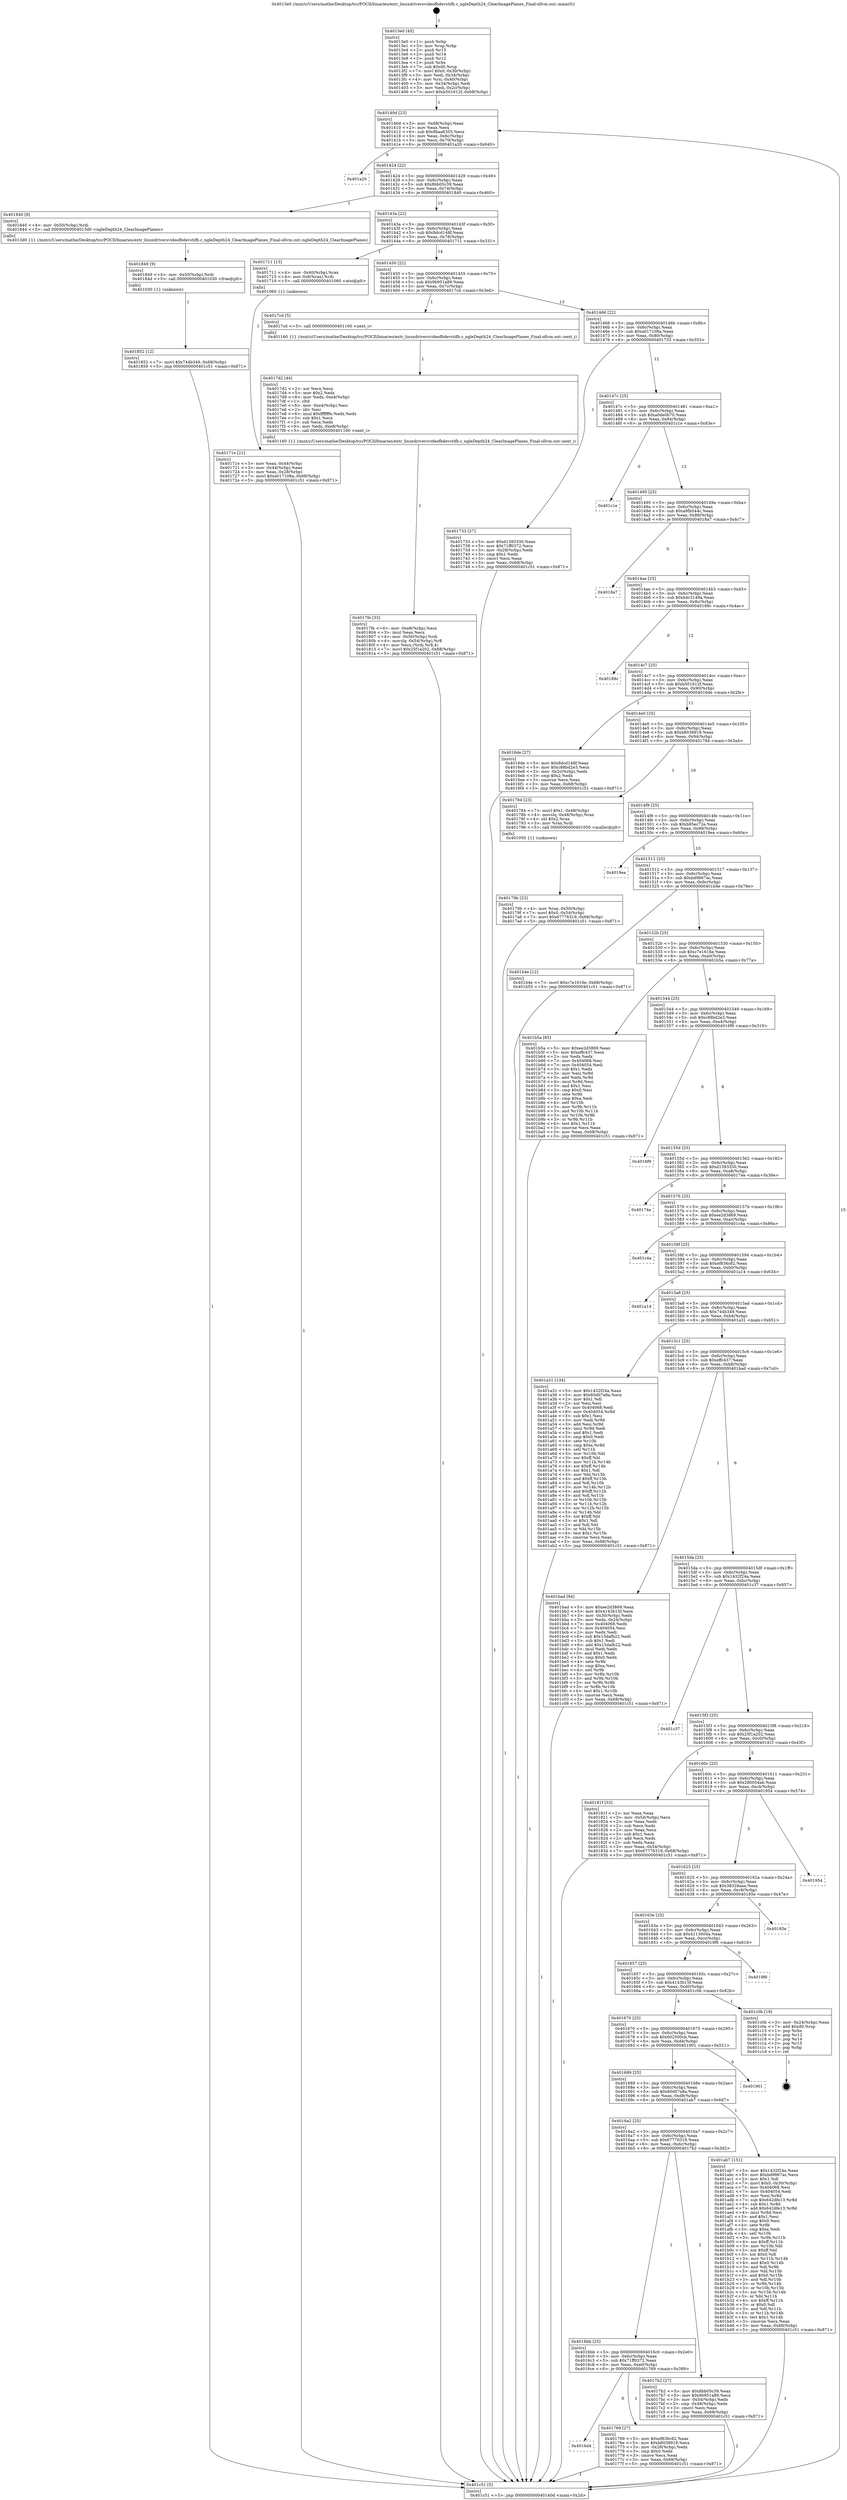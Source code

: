 digraph "0x4013e0" {
  label = "0x4013e0 (/mnt/c/Users/mathe/Desktop/tcc/POCII/binaries/extr_linuxdriversvideofbdevstifb.c_ngleDepth24_ClearImagePlanes_Final-ollvm.out::main(0))"
  labelloc = "t"
  node[shape=record]

  Entry [label="",width=0.3,height=0.3,shape=circle,fillcolor=black,style=filled]
  "0x40140d" [label="{
     0x40140d [23]\l
     | [instrs]\l
     &nbsp;&nbsp;0x40140d \<+3\>: mov -0x68(%rbp),%eax\l
     &nbsp;&nbsp;0x401410 \<+2\>: mov %eax,%ecx\l
     &nbsp;&nbsp;0x401412 \<+6\>: sub $0x8baa6355,%ecx\l
     &nbsp;&nbsp;0x401418 \<+3\>: mov %eax,-0x6c(%rbp)\l
     &nbsp;&nbsp;0x40141b \<+3\>: mov %ecx,-0x70(%rbp)\l
     &nbsp;&nbsp;0x40141e \<+6\>: je 0000000000401a20 \<main+0x640\>\l
  }"]
  "0x401a20" [label="{
     0x401a20\l
  }", style=dashed]
  "0x401424" [label="{
     0x401424 [22]\l
     | [instrs]\l
     &nbsp;&nbsp;0x401424 \<+5\>: jmp 0000000000401429 \<main+0x49\>\l
     &nbsp;&nbsp;0x401429 \<+3\>: mov -0x6c(%rbp),%eax\l
     &nbsp;&nbsp;0x40142c \<+5\>: sub $0x8bb05c39,%eax\l
     &nbsp;&nbsp;0x401431 \<+3\>: mov %eax,-0x74(%rbp)\l
     &nbsp;&nbsp;0x401434 \<+6\>: je 0000000000401840 \<main+0x460\>\l
  }"]
  Exit [label="",width=0.3,height=0.3,shape=circle,fillcolor=black,style=filled,peripheries=2]
  "0x401840" [label="{
     0x401840 [9]\l
     | [instrs]\l
     &nbsp;&nbsp;0x401840 \<+4\>: mov -0x50(%rbp),%rdi\l
     &nbsp;&nbsp;0x401844 \<+5\>: call 00000000004013d0 \<ngleDepth24_ClearImagePlanes\>\l
     | [calls]\l
     &nbsp;&nbsp;0x4013d0 \{1\} (/mnt/c/Users/mathe/Desktop/tcc/POCII/binaries/extr_linuxdriversvideofbdevstifb.c_ngleDepth24_ClearImagePlanes_Final-ollvm.out::ngleDepth24_ClearImagePlanes)\l
  }"]
  "0x40143a" [label="{
     0x40143a [22]\l
     | [instrs]\l
     &nbsp;&nbsp;0x40143a \<+5\>: jmp 000000000040143f \<main+0x5f\>\l
     &nbsp;&nbsp;0x40143f \<+3\>: mov -0x6c(%rbp),%eax\l
     &nbsp;&nbsp;0x401442 \<+5\>: sub $0x8dcd148f,%eax\l
     &nbsp;&nbsp;0x401447 \<+3\>: mov %eax,-0x78(%rbp)\l
     &nbsp;&nbsp;0x40144a \<+6\>: je 0000000000401711 \<main+0x331\>\l
  }"]
  "0x401852" [label="{
     0x401852 [12]\l
     | [instrs]\l
     &nbsp;&nbsp;0x401852 \<+7\>: movl $0x744b349,-0x68(%rbp)\l
     &nbsp;&nbsp;0x401859 \<+5\>: jmp 0000000000401c51 \<main+0x871\>\l
  }"]
  "0x401711" [label="{
     0x401711 [13]\l
     | [instrs]\l
     &nbsp;&nbsp;0x401711 \<+4\>: mov -0x40(%rbp),%rax\l
     &nbsp;&nbsp;0x401715 \<+4\>: mov 0x8(%rax),%rdi\l
     &nbsp;&nbsp;0x401719 \<+5\>: call 0000000000401060 \<atoi@plt\>\l
     | [calls]\l
     &nbsp;&nbsp;0x401060 \{1\} (unknown)\l
  }"]
  "0x401450" [label="{
     0x401450 [22]\l
     | [instrs]\l
     &nbsp;&nbsp;0x401450 \<+5\>: jmp 0000000000401455 \<main+0x75\>\l
     &nbsp;&nbsp;0x401455 \<+3\>: mov -0x6c(%rbp),%eax\l
     &nbsp;&nbsp;0x401458 \<+5\>: sub $0x9b951a89,%eax\l
     &nbsp;&nbsp;0x40145d \<+3\>: mov %eax,-0x7c(%rbp)\l
     &nbsp;&nbsp;0x401460 \<+6\>: je 00000000004017cd \<main+0x3ed\>\l
  }"]
  "0x401849" [label="{
     0x401849 [9]\l
     | [instrs]\l
     &nbsp;&nbsp;0x401849 \<+4\>: mov -0x50(%rbp),%rdi\l
     &nbsp;&nbsp;0x40184d \<+5\>: call 0000000000401030 \<free@plt\>\l
     | [calls]\l
     &nbsp;&nbsp;0x401030 \{1\} (unknown)\l
  }"]
  "0x4017cd" [label="{
     0x4017cd [5]\l
     | [instrs]\l
     &nbsp;&nbsp;0x4017cd \<+5\>: call 0000000000401160 \<next_i\>\l
     | [calls]\l
     &nbsp;&nbsp;0x401160 \{1\} (/mnt/c/Users/mathe/Desktop/tcc/POCII/binaries/extr_linuxdriversvideofbdevstifb.c_ngleDepth24_ClearImagePlanes_Final-ollvm.out::next_i)\l
  }"]
  "0x401466" [label="{
     0x401466 [22]\l
     | [instrs]\l
     &nbsp;&nbsp;0x401466 \<+5\>: jmp 000000000040146b \<main+0x8b\>\l
     &nbsp;&nbsp;0x40146b \<+3\>: mov -0x6c(%rbp),%eax\l
     &nbsp;&nbsp;0x40146e \<+5\>: sub $0xa017108a,%eax\l
     &nbsp;&nbsp;0x401473 \<+3\>: mov %eax,-0x80(%rbp)\l
     &nbsp;&nbsp;0x401476 \<+6\>: je 0000000000401733 \<main+0x353\>\l
  }"]
  "0x4017fe" [label="{
     0x4017fe [33]\l
     | [instrs]\l
     &nbsp;&nbsp;0x4017fe \<+6\>: mov -0xe8(%rbp),%ecx\l
     &nbsp;&nbsp;0x401804 \<+3\>: imul %eax,%ecx\l
     &nbsp;&nbsp;0x401807 \<+4\>: mov -0x50(%rbp),%rdi\l
     &nbsp;&nbsp;0x40180b \<+4\>: movslq -0x54(%rbp),%r8\l
     &nbsp;&nbsp;0x40180f \<+4\>: mov %ecx,(%rdi,%r8,4)\l
     &nbsp;&nbsp;0x401813 \<+7\>: movl $0x25f1a202,-0x68(%rbp)\l
     &nbsp;&nbsp;0x40181a \<+5\>: jmp 0000000000401c51 \<main+0x871\>\l
  }"]
  "0x401733" [label="{
     0x401733 [27]\l
     | [instrs]\l
     &nbsp;&nbsp;0x401733 \<+5\>: mov $0xd1393330,%eax\l
     &nbsp;&nbsp;0x401738 \<+5\>: mov $0x71ff0372,%ecx\l
     &nbsp;&nbsp;0x40173d \<+3\>: mov -0x28(%rbp),%edx\l
     &nbsp;&nbsp;0x401740 \<+3\>: cmp $0x1,%edx\l
     &nbsp;&nbsp;0x401743 \<+3\>: cmovl %ecx,%eax\l
     &nbsp;&nbsp;0x401746 \<+3\>: mov %eax,-0x68(%rbp)\l
     &nbsp;&nbsp;0x401749 \<+5\>: jmp 0000000000401c51 \<main+0x871\>\l
  }"]
  "0x40147c" [label="{
     0x40147c [25]\l
     | [instrs]\l
     &nbsp;&nbsp;0x40147c \<+5\>: jmp 0000000000401481 \<main+0xa1\>\l
     &nbsp;&nbsp;0x401481 \<+3\>: mov -0x6c(%rbp),%eax\l
     &nbsp;&nbsp;0x401484 \<+5\>: sub $0xa0de0b70,%eax\l
     &nbsp;&nbsp;0x401489 \<+6\>: mov %eax,-0x84(%rbp)\l
     &nbsp;&nbsp;0x40148f \<+6\>: je 0000000000401c1e \<main+0x83e\>\l
  }"]
  "0x4017d2" [label="{
     0x4017d2 [44]\l
     | [instrs]\l
     &nbsp;&nbsp;0x4017d2 \<+2\>: xor %ecx,%ecx\l
     &nbsp;&nbsp;0x4017d4 \<+5\>: mov $0x2,%edx\l
     &nbsp;&nbsp;0x4017d9 \<+6\>: mov %edx,-0xe4(%rbp)\l
     &nbsp;&nbsp;0x4017df \<+1\>: cltd\l
     &nbsp;&nbsp;0x4017e0 \<+6\>: mov -0xe4(%rbp),%esi\l
     &nbsp;&nbsp;0x4017e6 \<+2\>: idiv %esi\l
     &nbsp;&nbsp;0x4017e8 \<+6\>: imul $0xfffffffe,%edx,%edx\l
     &nbsp;&nbsp;0x4017ee \<+3\>: sub $0x1,%ecx\l
     &nbsp;&nbsp;0x4017f1 \<+2\>: sub %ecx,%edx\l
     &nbsp;&nbsp;0x4017f3 \<+6\>: mov %edx,-0xe8(%rbp)\l
     &nbsp;&nbsp;0x4017f9 \<+5\>: call 0000000000401160 \<next_i\>\l
     | [calls]\l
     &nbsp;&nbsp;0x401160 \{1\} (/mnt/c/Users/mathe/Desktop/tcc/POCII/binaries/extr_linuxdriversvideofbdevstifb.c_ngleDepth24_ClearImagePlanes_Final-ollvm.out::next_i)\l
  }"]
  "0x401c1e" [label="{
     0x401c1e\l
  }", style=dashed]
  "0x401495" [label="{
     0x401495 [25]\l
     | [instrs]\l
     &nbsp;&nbsp;0x401495 \<+5\>: jmp 000000000040149a \<main+0xba\>\l
     &nbsp;&nbsp;0x40149a \<+3\>: mov -0x6c(%rbp),%eax\l
     &nbsp;&nbsp;0x40149d \<+5\>: sub $0xa9fb544c,%eax\l
     &nbsp;&nbsp;0x4014a2 \<+6\>: mov %eax,-0x88(%rbp)\l
     &nbsp;&nbsp;0x4014a8 \<+6\>: je 00000000004018a7 \<main+0x4c7\>\l
  }"]
  "0x40179b" [label="{
     0x40179b [23]\l
     | [instrs]\l
     &nbsp;&nbsp;0x40179b \<+4\>: mov %rax,-0x50(%rbp)\l
     &nbsp;&nbsp;0x40179f \<+7\>: movl $0x0,-0x54(%rbp)\l
     &nbsp;&nbsp;0x4017a6 \<+7\>: movl $0x67776319,-0x68(%rbp)\l
     &nbsp;&nbsp;0x4017ad \<+5\>: jmp 0000000000401c51 \<main+0x871\>\l
  }"]
  "0x4018a7" [label="{
     0x4018a7\l
  }", style=dashed]
  "0x4014ae" [label="{
     0x4014ae [25]\l
     | [instrs]\l
     &nbsp;&nbsp;0x4014ae \<+5\>: jmp 00000000004014b3 \<main+0xd3\>\l
     &nbsp;&nbsp;0x4014b3 \<+3\>: mov -0x6c(%rbp),%eax\l
     &nbsp;&nbsp;0x4014b6 \<+5\>: sub $0xb4c3149a,%eax\l
     &nbsp;&nbsp;0x4014bb \<+6\>: mov %eax,-0x8c(%rbp)\l
     &nbsp;&nbsp;0x4014c1 \<+6\>: je 000000000040188c \<main+0x4ac\>\l
  }"]
  "0x4016d4" [label="{
     0x4016d4\l
  }", style=dashed]
  "0x40188c" [label="{
     0x40188c\l
  }", style=dashed]
  "0x4014c7" [label="{
     0x4014c7 [25]\l
     | [instrs]\l
     &nbsp;&nbsp;0x4014c7 \<+5\>: jmp 00000000004014cc \<main+0xec\>\l
     &nbsp;&nbsp;0x4014cc \<+3\>: mov -0x6c(%rbp),%eax\l
     &nbsp;&nbsp;0x4014cf \<+5\>: sub $0xb501612f,%eax\l
     &nbsp;&nbsp;0x4014d4 \<+6\>: mov %eax,-0x90(%rbp)\l
     &nbsp;&nbsp;0x4014da \<+6\>: je 00000000004016de \<main+0x2fe\>\l
  }"]
  "0x401769" [label="{
     0x401769 [27]\l
     | [instrs]\l
     &nbsp;&nbsp;0x401769 \<+5\>: mov $0xef836c82,%eax\l
     &nbsp;&nbsp;0x40176e \<+5\>: mov $0xb8038918,%ecx\l
     &nbsp;&nbsp;0x401773 \<+3\>: mov -0x28(%rbp),%edx\l
     &nbsp;&nbsp;0x401776 \<+3\>: cmp $0x0,%edx\l
     &nbsp;&nbsp;0x401779 \<+3\>: cmove %ecx,%eax\l
     &nbsp;&nbsp;0x40177c \<+3\>: mov %eax,-0x68(%rbp)\l
     &nbsp;&nbsp;0x40177f \<+5\>: jmp 0000000000401c51 \<main+0x871\>\l
  }"]
  "0x4016de" [label="{
     0x4016de [27]\l
     | [instrs]\l
     &nbsp;&nbsp;0x4016de \<+5\>: mov $0x8dcd148f,%eax\l
     &nbsp;&nbsp;0x4016e3 \<+5\>: mov $0xc88bd2e3,%ecx\l
     &nbsp;&nbsp;0x4016e8 \<+3\>: mov -0x2c(%rbp),%edx\l
     &nbsp;&nbsp;0x4016eb \<+3\>: cmp $0x2,%edx\l
     &nbsp;&nbsp;0x4016ee \<+3\>: cmovne %ecx,%eax\l
     &nbsp;&nbsp;0x4016f1 \<+3\>: mov %eax,-0x68(%rbp)\l
     &nbsp;&nbsp;0x4016f4 \<+5\>: jmp 0000000000401c51 \<main+0x871\>\l
  }"]
  "0x4014e0" [label="{
     0x4014e0 [25]\l
     | [instrs]\l
     &nbsp;&nbsp;0x4014e0 \<+5\>: jmp 00000000004014e5 \<main+0x105\>\l
     &nbsp;&nbsp;0x4014e5 \<+3\>: mov -0x6c(%rbp),%eax\l
     &nbsp;&nbsp;0x4014e8 \<+5\>: sub $0xb8038918,%eax\l
     &nbsp;&nbsp;0x4014ed \<+6\>: mov %eax,-0x94(%rbp)\l
     &nbsp;&nbsp;0x4014f3 \<+6\>: je 0000000000401784 \<main+0x3a4\>\l
  }"]
  "0x401c51" [label="{
     0x401c51 [5]\l
     | [instrs]\l
     &nbsp;&nbsp;0x401c51 \<+5\>: jmp 000000000040140d \<main+0x2d\>\l
  }"]
  "0x4013e0" [label="{
     0x4013e0 [45]\l
     | [instrs]\l
     &nbsp;&nbsp;0x4013e0 \<+1\>: push %rbp\l
     &nbsp;&nbsp;0x4013e1 \<+3\>: mov %rsp,%rbp\l
     &nbsp;&nbsp;0x4013e4 \<+2\>: push %r15\l
     &nbsp;&nbsp;0x4013e6 \<+2\>: push %r14\l
     &nbsp;&nbsp;0x4013e8 \<+2\>: push %r12\l
     &nbsp;&nbsp;0x4013ea \<+1\>: push %rbx\l
     &nbsp;&nbsp;0x4013eb \<+7\>: sub $0xd0,%rsp\l
     &nbsp;&nbsp;0x4013f2 \<+7\>: movl $0x0,-0x30(%rbp)\l
     &nbsp;&nbsp;0x4013f9 \<+3\>: mov %edi,-0x34(%rbp)\l
     &nbsp;&nbsp;0x4013fc \<+4\>: mov %rsi,-0x40(%rbp)\l
     &nbsp;&nbsp;0x401400 \<+3\>: mov -0x34(%rbp),%edi\l
     &nbsp;&nbsp;0x401403 \<+3\>: mov %edi,-0x2c(%rbp)\l
     &nbsp;&nbsp;0x401406 \<+7\>: movl $0xb501612f,-0x68(%rbp)\l
  }"]
  "0x40171e" [label="{
     0x40171e [21]\l
     | [instrs]\l
     &nbsp;&nbsp;0x40171e \<+3\>: mov %eax,-0x44(%rbp)\l
     &nbsp;&nbsp;0x401721 \<+3\>: mov -0x44(%rbp),%eax\l
     &nbsp;&nbsp;0x401724 \<+3\>: mov %eax,-0x28(%rbp)\l
     &nbsp;&nbsp;0x401727 \<+7\>: movl $0xa017108a,-0x68(%rbp)\l
     &nbsp;&nbsp;0x40172e \<+5\>: jmp 0000000000401c51 \<main+0x871\>\l
  }"]
  "0x4016bb" [label="{
     0x4016bb [25]\l
     | [instrs]\l
     &nbsp;&nbsp;0x4016bb \<+5\>: jmp 00000000004016c0 \<main+0x2e0\>\l
     &nbsp;&nbsp;0x4016c0 \<+3\>: mov -0x6c(%rbp),%eax\l
     &nbsp;&nbsp;0x4016c3 \<+5\>: sub $0x71ff0372,%eax\l
     &nbsp;&nbsp;0x4016c8 \<+6\>: mov %eax,-0xe0(%rbp)\l
     &nbsp;&nbsp;0x4016ce \<+6\>: je 0000000000401769 \<main+0x389\>\l
  }"]
  "0x401784" [label="{
     0x401784 [23]\l
     | [instrs]\l
     &nbsp;&nbsp;0x401784 \<+7\>: movl $0x1,-0x48(%rbp)\l
     &nbsp;&nbsp;0x40178b \<+4\>: movslq -0x48(%rbp),%rax\l
     &nbsp;&nbsp;0x40178f \<+4\>: shl $0x2,%rax\l
     &nbsp;&nbsp;0x401793 \<+3\>: mov %rax,%rdi\l
     &nbsp;&nbsp;0x401796 \<+5\>: call 0000000000401050 \<malloc@plt\>\l
     | [calls]\l
     &nbsp;&nbsp;0x401050 \{1\} (unknown)\l
  }"]
  "0x4014f9" [label="{
     0x4014f9 [25]\l
     | [instrs]\l
     &nbsp;&nbsp;0x4014f9 \<+5\>: jmp 00000000004014fe \<main+0x11e\>\l
     &nbsp;&nbsp;0x4014fe \<+3\>: mov -0x6c(%rbp),%eax\l
     &nbsp;&nbsp;0x401501 \<+5\>: sub $0xb85ec72e,%eax\l
     &nbsp;&nbsp;0x401506 \<+6\>: mov %eax,-0x98(%rbp)\l
     &nbsp;&nbsp;0x40150c \<+6\>: je 00000000004019ea \<main+0x60a\>\l
  }"]
  "0x4017b2" [label="{
     0x4017b2 [27]\l
     | [instrs]\l
     &nbsp;&nbsp;0x4017b2 \<+5\>: mov $0x8bb05c39,%eax\l
     &nbsp;&nbsp;0x4017b7 \<+5\>: mov $0x9b951a89,%ecx\l
     &nbsp;&nbsp;0x4017bc \<+3\>: mov -0x54(%rbp),%edx\l
     &nbsp;&nbsp;0x4017bf \<+3\>: cmp -0x48(%rbp),%edx\l
     &nbsp;&nbsp;0x4017c2 \<+3\>: cmovl %ecx,%eax\l
     &nbsp;&nbsp;0x4017c5 \<+3\>: mov %eax,-0x68(%rbp)\l
     &nbsp;&nbsp;0x4017c8 \<+5\>: jmp 0000000000401c51 \<main+0x871\>\l
  }"]
  "0x4019ea" [label="{
     0x4019ea\l
  }", style=dashed]
  "0x401512" [label="{
     0x401512 [25]\l
     | [instrs]\l
     &nbsp;&nbsp;0x401512 \<+5\>: jmp 0000000000401517 \<main+0x137\>\l
     &nbsp;&nbsp;0x401517 \<+3\>: mov -0x6c(%rbp),%eax\l
     &nbsp;&nbsp;0x40151a \<+5\>: sub $0xbd9867ac,%eax\l
     &nbsp;&nbsp;0x40151f \<+6\>: mov %eax,-0x9c(%rbp)\l
     &nbsp;&nbsp;0x401525 \<+6\>: je 0000000000401b4e \<main+0x76e\>\l
  }"]
  "0x4016a2" [label="{
     0x4016a2 [25]\l
     | [instrs]\l
     &nbsp;&nbsp;0x4016a2 \<+5\>: jmp 00000000004016a7 \<main+0x2c7\>\l
     &nbsp;&nbsp;0x4016a7 \<+3\>: mov -0x6c(%rbp),%eax\l
     &nbsp;&nbsp;0x4016aa \<+5\>: sub $0x67776319,%eax\l
     &nbsp;&nbsp;0x4016af \<+6\>: mov %eax,-0xdc(%rbp)\l
     &nbsp;&nbsp;0x4016b5 \<+6\>: je 00000000004017b2 \<main+0x3d2\>\l
  }"]
  "0x401b4e" [label="{
     0x401b4e [12]\l
     | [instrs]\l
     &nbsp;&nbsp;0x401b4e \<+7\>: movl $0xc7e1616e,-0x68(%rbp)\l
     &nbsp;&nbsp;0x401b55 \<+5\>: jmp 0000000000401c51 \<main+0x871\>\l
  }"]
  "0x40152b" [label="{
     0x40152b [25]\l
     | [instrs]\l
     &nbsp;&nbsp;0x40152b \<+5\>: jmp 0000000000401530 \<main+0x150\>\l
     &nbsp;&nbsp;0x401530 \<+3\>: mov -0x6c(%rbp),%eax\l
     &nbsp;&nbsp;0x401533 \<+5\>: sub $0xc7e1616e,%eax\l
     &nbsp;&nbsp;0x401538 \<+6\>: mov %eax,-0xa0(%rbp)\l
     &nbsp;&nbsp;0x40153e \<+6\>: je 0000000000401b5a \<main+0x77a\>\l
  }"]
  "0x401ab7" [label="{
     0x401ab7 [151]\l
     | [instrs]\l
     &nbsp;&nbsp;0x401ab7 \<+5\>: mov $0x1432f24a,%eax\l
     &nbsp;&nbsp;0x401abc \<+5\>: mov $0xbd9867ac,%ecx\l
     &nbsp;&nbsp;0x401ac1 \<+2\>: mov $0x1,%dl\l
     &nbsp;&nbsp;0x401ac3 \<+7\>: movl $0x0,-0x30(%rbp)\l
     &nbsp;&nbsp;0x401aca \<+7\>: mov 0x404068,%esi\l
     &nbsp;&nbsp;0x401ad1 \<+7\>: mov 0x404054,%edi\l
     &nbsp;&nbsp;0x401ad8 \<+3\>: mov %esi,%r8d\l
     &nbsp;&nbsp;0x401adb \<+7\>: sub $0x642dfe13,%r8d\l
     &nbsp;&nbsp;0x401ae2 \<+4\>: sub $0x1,%r8d\l
     &nbsp;&nbsp;0x401ae6 \<+7\>: add $0x642dfe13,%r8d\l
     &nbsp;&nbsp;0x401aed \<+4\>: imul %r8d,%esi\l
     &nbsp;&nbsp;0x401af1 \<+3\>: and $0x1,%esi\l
     &nbsp;&nbsp;0x401af4 \<+3\>: cmp $0x0,%esi\l
     &nbsp;&nbsp;0x401af7 \<+4\>: sete %r9b\l
     &nbsp;&nbsp;0x401afb \<+3\>: cmp $0xa,%edi\l
     &nbsp;&nbsp;0x401afe \<+4\>: setl %r10b\l
     &nbsp;&nbsp;0x401b02 \<+3\>: mov %r9b,%r11b\l
     &nbsp;&nbsp;0x401b05 \<+4\>: xor $0xff,%r11b\l
     &nbsp;&nbsp;0x401b09 \<+3\>: mov %r10b,%bl\l
     &nbsp;&nbsp;0x401b0c \<+3\>: xor $0xff,%bl\l
     &nbsp;&nbsp;0x401b0f \<+3\>: xor $0x0,%dl\l
     &nbsp;&nbsp;0x401b12 \<+3\>: mov %r11b,%r14b\l
     &nbsp;&nbsp;0x401b15 \<+4\>: and $0x0,%r14b\l
     &nbsp;&nbsp;0x401b19 \<+3\>: and %dl,%r9b\l
     &nbsp;&nbsp;0x401b1c \<+3\>: mov %bl,%r15b\l
     &nbsp;&nbsp;0x401b1f \<+4\>: and $0x0,%r15b\l
     &nbsp;&nbsp;0x401b23 \<+3\>: and %dl,%r10b\l
     &nbsp;&nbsp;0x401b26 \<+3\>: or %r9b,%r14b\l
     &nbsp;&nbsp;0x401b29 \<+3\>: or %r10b,%r15b\l
     &nbsp;&nbsp;0x401b2c \<+3\>: xor %r15b,%r14b\l
     &nbsp;&nbsp;0x401b2f \<+3\>: or %bl,%r11b\l
     &nbsp;&nbsp;0x401b32 \<+4\>: xor $0xff,%r11b\l
     &nbsp;&nbsp;0x401b36 \<+3\>: or $0x0,%dl\l
     &nbsp;&nbsp;0x401b39 \<+3\>: and %dl,%r11b\l
     &nbsp;&nbsp;0x401b3c \<+3\>: or %r11b,%r14b\l
     &nbsp;&nbsp;0x401b3f \<+4\>: test $0x1,%r14b\l
     &nbsp;&nbsp;0x401b43 \<+3\>: cmovne %ecx,%eax\l
     &nbsp;&nbsp;0x401b46 \<+3\>: mov %eax,-0x68(%rbp)\l
     &nbsp;&nbsp;0x401b49 \<+5\>: jmp 0000000000401c51 \<main+0x871\>\l
  }"]
  "0x401b5a" [label="{
     0x401b5a [83]\l
     | [instrs]\l
     &nbsp;&nbsp;0x401b5a \<+5\>: mov $0xee2d3869,%eax\l
     &nbsp;&nbsp;0x401b5f \<+5\>: mov $0xeffc437,%ecx\l
     &nbsp;&nbsp;0x401b64 \<+2\>: xor %edx,%edx\l
     &nbsp;&nbsp;0x401b66 \<+7\>: mov 0x404068,%esi\l
     &nbsp;&nbsp;0x401b6d \<+7\>: mov 0x404054,%edi\l
     &nbsp;&nbsp;0x401b74 \<+3\>: sub $0x1,%edx\l
     &nbsp;&nbsp;0x401b77 \<+3\>: mov %esi,%r8d\l
     &nbsp;&nbsp;0x401b7a \<+3\>: add %edx,%r8d\l
     &nbsp;&nbsp;0x401b7d \<+4\>: imul %r8d,%esi\l
     &nbsp;&nbsp;0x401b81 \<+3\>: and $0x1,%esi\l
     &nbsp;&nbsp;0x401b84 \<+3\>: cmp $0x0,%esi\l
     &nbsp;&nbsp;0x401b87 \<+4\>: sete %r9b\l
     &nbsp;&nbsp;0x401b8b \<+3\>: cmp $0xa,%edi\l
     &nbsp;&nbsp;0x401b8e \<+4\>: setl %r10b\l
     &nbsp;&nbsp;0x401b92 \<+3\>: mov %r9b,%r11b\l
     &nbsp;&nbsp;0x401b95 \<+3\>: and %r10b,%r11b\l
     &nbsp;&nbsp;0x401b98 \<+3\>: xor %r10b,%r9b\l
     &nbsp;&nbsp;0x401b9b \<+3\>: or %r9b,%r11b\l
     &nbsp;&nbsp;0x401b9e \<+4\>: test $0x1,%r11b\l
     &nbsp;&nbsp;0x401ba2 \<+3\>: cmovne %ecx,%eax\l
     &nbsp;&nbsp;0x401ba5 \<+3\>: mov %eax,-0x68(%rbp)\l
     &nbsp;&nbsp;0x401ba8 \<+5\>: jmp 0000000000401c51 \<main+0x871\>\l
  }"]
  "0x401544" [label="{
     0x401544 [25]\l
     | [instrs]\l
     &nbsp;&nbsp;0x401544 \<+5\>: jmp 0000000000401549 \<main+0x169\>\l
     &nbsp;&nbsp;0x401549 \<+3\>: mov -0x6c(%rbp),%eax\l
     &nbsp;&nbsp;0x40154c \<+5\>: sub $0xc88bd2e3,%eax\l
     &nbsp;&nbsp;0x401551 \<+6\>: mov %eax,-0xa4(%rbp)\l
     &nbsp;&nbsp;0x401557 \<+6\>: je 00000000004016f9 \<main+0x319\>\l
  }"]
  "0x401689" [label="{
     0x401689 [25]\l
     | [instrs]\l
     &nbsp;&nbsp;0x401689 \<+5\>: jmp 000000000040168e \<main+0x2ae\>\l
     &nbsp;&nbsp;0x40168e \<+3\>: mov -0x6c(%rbp),%eax\l
     &nbsp;&nbsp;0x401691 \<+5\>: sub $0x60d07a8a,%eax\l
     &nbsp;&nbsp;0x401696 \<+6\>: mov %eax,-0xd8(%rbp)\l
     &nbsp;&nbsp;0x40169c \<+6\>: je 0000000000401ab7 \<main+0x6d7\>\l
  }"]
  "0x4016f9" [label="{
     0x4016f9\l
  }", style=dashed]
  "0x40155d" [label="{
     0x40155d [25]\l
     | [instrs]\l
     &nbsp;&nbsp;0x40155d \<+5\>: jmp 0000000000401562 \<main+0x182\>\l
     &nbsp;&nbsp;0x401562 \<+3\>: mov -0x6c(%rbp),%eax\l
     &nbsp;&nbsp;0x401565 \<+5\>: sub $0xd1393330,%eax\l
     &nbsp;&nbsp;0x40156a \<+6\>: mov %eax,-0xa8(%rbp)\l
     &nbsp;&nbsp;0x401570 \<+6\>: je 000000000040174e \<main+0x36e\>\l
  }"]
  "0x401901" [label="{
     0x401901\l
  }", style=dashed]
  "0x40174e" [label="{
     0x40174e\l
  }", style=dashed]
  "0x401576" [label="{
     0x401576 [25]\l
     | [instrs]\l
     &nbsp;&nbsp;0x401576 \<+5\>: jmp 000000000040157b \<main+0x19b\>\l
     &nbsp;&nbsp;0x40157b \<+3\>: mov -0x6c(%rbp),%eax\l
     &nbsp;&nbsp;0x40157e \<+5\>: sub $0xee2d3869,%eax\l
     &nbsp;&nbsp;0x401583 \<+6\>: mov %eax,-0xac(%rbp)\l
     &nbsp;&nbsp;0x401589 \<+6\>: je 0000000000401c4a \<main+0x86a\>\l
  }"]
  "0x401670" [label="{
     0x401670 [25]\l
     | [instrs]\l
     &nbsp;&nbsp;0x401670 \<+5\>: jmp 0000000000401675 \<main+0x295\>\l
     &nbsp;&nbsp;0x401675 \<+3\>: mov -0x6c(%rbp),%eax\l
     &nbsp;&nbsp;0x401678 \<+5\>: sub $0x602500cb,%eax\l
     &nbsp;&nbsp;0x40167d \<+6\>: mov %eax,-0xd4(%rbp)\l
     &nbsp;&nbsp;0x401683 \<+6\>: je 0000000000401901 \<main+0x521\>\l
  }"]
  "0x401c4a" [label="{
     0x401c4a\l
  }", style=dashed]
  "0x40158f" [label="{
     0x40158f [25]\l
     | [instrs]\l
     &nbsp;&nbsp;0x40158f \<+5\>: jmp 0000000000401594 \<main+0x1b4\>\l
     &nbsp;&nbsp;0x401594 \<+3\>: mov -0x6c(%rbp),%eax\l
     &nbsp;&nbsp;0x401597 \<+5\>: sub $0xef836c82,%eax\l
     &nbsp;&nbsp;0x40159c \<+6\>: mov %eax,-0xb0(%rbp)\l
     &nbsp;&nbsp;0x4015a2 \<+6\>: je 0000000000401a14 \<main+0x634\>\l
  }"]
  "0x401c0b" [label="{
     0x401c0b [19]\l
     | [instrs]\l
     &nbsp;&nbsp;0x401c0b \<+3\>: mov -0x24(%rbp),%eax\l
     &nbsp;&nbsp;0x401c0e \<+7\>: add $0xd0,%rsp\l
     &nbsp;&nbsp;0x401c15 \<+1\>: pop %rbx\l
     &nbsp;&nbsp;0x401c16 \<+2\>: pop %r12\l
     &nbsp;&nbsp;0x401c18 \<+2\>: pop %r14\l
     &nbsp;&nbsp;0x401c1a \<+2\>: pop %r15\l
     &nbsp;&nbsp;0x401c1c \<+1\>: pop %rbp\l
     &nbsp;&nbsp;0x401c1d \<+1\>: ret\l
  }"]
  "0x401a14" [label="{
     0x401a14\l
  }", style=dashed]
  "0x4015a8" [label="{
     0x4015a8 [25]\l
     | [instrs]\l
     &nbsp;&nbsp;0x4015a8 \<+5\>: jmp 00000000004015ad \<main+0x1cd\>\l
     &nbsp;&nbsp;0x4015ad \<+3\>: mov -0x6c(%rbp),%eax\l
     &nbsp;&nbsp;0x4015b0 \<+5\>: sub $0x744b349,%eax\l
     &nbsp;&nbsp;0x4015b5 \<+6\>: mov %eax,-0xb4(%rbp)\l
     &nbsp;&nbsp;0x4015bb \<+6\>: je 0000000000401a31 \<main+0x651\>\l
  }"]
  "0x401657" [label="{
     0x401657 [25]\l
     | [instrs]\l
     &nbsp;&nbsp;0x401657 \<+5\>: jmp 000000000040165c \<main+0x27c\>\l
     &nbsp;&nbsp;0x40165c \<+3\>: mov -0x6c(%rbp),%eax\l
     &nbsp;&nbsp;0x40165f \<+5\>: sub $0x4143b15f,%eax\l
     &nbsp;&nbsp;0x401664 \<+6\>: mov %eax,-0xd0(%rbp)\l
     &nbsp;&nbsp;0x40166a \<+6\>: je 0000000000401c0b \<main+0x82b\>\l
  }"]
  "0x401a31" [label="{
     0x401a31 [134]\l
     | [instrs]\l
     &nbsp;&nbsp;0x401a31 \<+5\>: mov $0x1432f24a,%eax\l
     &nbsp;&nbsp;0x401a36 \<+5\>: mov $0x60d07a8a,%ecx\l
     &nbsp;&nbsp;0x401a3b \<+2\>: mov $0x1,%dl\l
     &nbsp;&nbsp;0x401a3d \<+2\>: xor %esi,%esi\l
     &nbsp;&nbsp;0x401a3f \<+7\>: mov 0x404068,%edi\l
     &nbsp;&nbsp;0x401a46 \<+8\>: mov 0x404054,%r8d\l
     &nbsp;&nbsp;0x401a4e \<+3\>: sub $0x1,%esi\l
     &nbsp;&nbsp;0x401a51 \<+3\>: mov %edi,%r9d\l
     &nbsp;&nbsp;0x401a54 \<+3\>: add %esi,%r9d\l
     &nbsp;&nbsp;0x401a57 \<+4\>: imul %r9d,%edi\l
     &nbsp;&nbsp;0x401a5b \<+3\>: and $0x1,%edi\l
     &nbsp;&nbsp;0x401a5e \<+3\>: cmp $0x0,%edi\l
     &nbsp;&nbsp;0x401a61 \<+4\>: sete %r10b\l
     &nbsp;&nbsp;0x401a65 \<+4\>: cmp $0xa,%r8d\l
     &nbsp;&nbsp;0x401a69 \<+4\>: setl %r11b\l
     &nbsp;&nbsp;0x401a6d \<+3\>: mov %r10b,%bl\l
     &nbsp;&nbsp;0x401a70 \<+3\>: xor $0xff,%bl\l
     &nbsp;&nbsp;0x401a73 \<+3\>: mov %r11b,%r14b\l
     &nbsp;&nbsp;0x401a76 \<+4\>: xor $0xff,%r14b\l
     &nbsp;&nbsp;0x401a7a \<+3\>: xor $0x1,%dl\l
     &nbsp;&nbsp;0x401a7d \<+3\>: mov %bl,%r15b\l
     &nbsp;&nbsp;0x401a80 \<+4\>: and $0xff,%r15b\l
     &nbsp;&nbsp;0x401a84 \<+3\>: and %dl,%r10b\l
     &nbsp;&nbsp;0x401a87 \<+3\>: mov %r14b,%r12b\l
     &nbsp;&nbsp;0x401a8a \<+4\>: and $0xff,%r12b\l
     &nbsp;&nbsp;0x401a8e \<+3\>: and %dl,%r11b\l
     &nbsp;&nbsp;0x401a91 \<+3\>: or %r10b,%r15b\l
     &nbsp;&nbsp;0x401a94 \<+3\>: or %r11b,%r12b\l
     &nbsp;&nbsp;0x401a97 \<+3\>: xor %r12b,%r15b\l
     &nbsp;&nbsp;0x401a9a \<+3\>: or %r14b,%bl\l
     &nbsp;&nbsp;0x401a9d \<+3\>: xor $0xff,%bl\l
     &nbsp;&nbsp;0x401aa0 \<+3\>: or $0x1,%dl\l
     &nbsp;&nbsp;0x401aa3 \<+2\>: and %dl,%bl\l
     &nbsp;&nbsp;0x401aa5 \<+3\>: or %bl,%r15b\l
     &nbsp;&nbsp;0x401aa8 \<+4\>: test $0x1,%r15b\l
     &nbsp;&nbsp;0x401aac \<+3\>: cmovne %ecx,%eax\l
     &nbsp;&nbsp;0x401aaf \<+3\>: mov %eax,-0x68(%rbp)\l
     &nbsp;&nbsp;0x401ab2 \<+5\>: jmp 0000000000401c51 \<main+0x871\>\l
  }"]
  "0x4015c1" [label="{
     0x4015c1 [25]\l
     | [instrs]\l
     &nbsp;&nbsp;0x4015c1 \<+5\>: jmp 00000000004015c6 \<main+0x1e6\>\l
     &nbsp;&nbsp;0x4015c6 \<+3\>: mov -0x6c(%rbp),%eax\l
     &nbsp;&nbsp;0x4015c9 \<+5\>: sub $0xeffc437,%eax\l
     &nbsp;&nbsp;0x4015ce \<+6\>: mov %eax,-0xb8(%rbp)\l
     &nbsp;&nbsp;0x4015d4 \<+6\>: je 0000000000401bad \<main+0x7cd\>\l
  }"]
  "0x4019f6" [label="{
     0x4019f6\l
  }", style=dashed]
  "0x401bad" [label="{
     0x401bad [94]\l
     | [instrs]\l
     &nbsp;&nbsp;0x401bad \<+5\>: mov $0xee2d3869,%eax\l
     &nbsp;&nbsp;0x401bb2 \<+5\>: mov $0x4143b15f,%ecx\l
     &nbsp;&nbsp;0x401bb7 \<+3\>: mov -0x30(%rbp),%edx\l
     &nbsp;&nbsp;0x401bba \<+3\>: mov %edx,-0x24(%rbp)\l
     &nbsp;&nbsp;0x401bbd \<+7\>: mov 0x404068,%edx\l
     &nbsp;&nbsp;0x401bc4 \<+7\>: mov 0x404054,%esi\l
     &nbsp;&nbsp;0x401bcb \<+2\>: mov %edx,%edi\l
     &nbsp;&nbsp;0x401bcd \<+6\>: sub $0x15dafb22,%edi\l
     &nbsp;&nbsp;0x401bd3 \<+3\>: sub $0x1,%edi\l
     &nbsp;&nbsp;0x401bd6 \<+6\>: add $0x15dafb22,%edi\l
     &nbsp;&nbsp;0x401bdc \<+3\>: imul %edi,%edx\l
     &nbsp;&nbsp;0x401bdf \<+3\>: and $0x1,%edx\l
     &nbsp;&nbsp;0x401be2 \<+3\>: cmp $0x0,%edx\l
     &nbsp;&nbsp;0x401be5 \<+4\>: sete %r8b\l
     &nbsp;&nbsp;0x401be9 \<+3\>: cmp $0xa,%esi\l
     &nbsp;&nbsp;0x401bec \<+4\>: setl %r9b\l
     &nbsp;&nbsp;0x401bf0 \<+3\>: mov %r8b,%r10b\l
     &nbsp;&nbsp;0x401bf3 \<+3\>: and %r9b,%r10b\l
     &nbsp;&nbsp;0x401bf6 \<+3\>: xor %r9b,%r8b\l
     &nbsp;&nbsp;0x401bf9 \<+3\>: or %r8b,%r10b\l
     &nbsp;&nbsp;0x401bfc \<+4\>: test $0x1,%r10b\l
     &nbsp;&nbsp;0x401c00 \<+3\>: cmovne %ecx,%eax\l
     &nbsp;&nbsp;0x401c03 \<+3\>: mov %eax,-0x68(%rbp)\l
     &nbsp;&nbsp;0x401c06 \<+5\>: jmp 0000000000401c51 \<main+0x871\>\l
  }"]
  "0x4015da" [label="{
     0x4015da [25]\l
     | [instrs]\l
     &nbsp;&nbsp;0x4015da \<+5\>: jmp 00000000004015df \<main+0x1ff\>\l
     &nbsp;&nbsp;0x4015df \<+3\>: mov -0x6c(%rbp),%eax\l
     &nbsp;&nbsp;0x4015e2 \<+5\>: sub $0x1432f24a,%eax\l
     &nbsp;&nbsp;0x4015e7 \<+6\>: mov %eax,-0xbc(%rbp)\l
     &nbsp;&nbsp;0x4015ed \<+6\>: je 0000000000401c37 \<main+0x857\>\l
  }"]
  "0x40163e" [label="{
     0x40163e [25]\l
     | [instrs]\l
     &nbsp;&nbsp;0x40163e \<+5\>: jmp 0000000000401643 \<main+0x263\>\l
     &nbsp;&nbsp;0x401643 \<+3\>: mov -0x6c(%rbp),%eax\l
     &nbsp;&nbsp;0x401646 \<+5\>: sub $0x4113004a,%eax\l
     &nbsp;&nbsp;0x40164b \<+6\>: mov %eax,-0xcc(%rbp)\l
     &nbsp;&nbsp;0x401651 \<+6\>: je 00000000004019f6 \<main+0x616\>\l
  }"]
  "0x401c37" [label="{
     0x401c37\l
  }", style=dashed]
  "0x4015f3" [label="{
     0x4015f3 [25]\l
     | [instrs]\l
     &nbsp;&nbsp;0x4015f3 \<+5\>: jmp 00000000004015f8 \<main+0x218\>\l
     &nbsp;&nbsp;0x4015f8 \<+3\>: mov -0x6c(%rbp),%eax\l
     &nbsp;&nbsp;0x4015fb \<+5\>: sub $0x25f1a202,%eax\l
     &nbsp;&nbsp;0x401600 \<+6\>: mov %eax,-0xc0(%rbp)\l
     &nbsp;&nbsp;0x401606 \<+6\>: je 000000000040181f \<main+0x43f\>\l
  }"]
  "0x40185e" [label="{
     0x40185e\l
  }", style=dashed]
  "0x40181f" [label="{
     0x40181f [33]\l
     | [instrs]\l
     &nbsp;&nbsp;0x40181f \<+2\>: xor %eax,%eax\l
     &nbsp;&nbsp;0x401821 \<+3\>: mov -0x54(%rbp),%ecx\l
     &nbsp;&nbsp;0x401824 \<+2\>: mov %eax,%edx\l
     &nbsp;&nbsp;0x401826 \<+2\>: sub %ecx,%edx\l
     &nbsp;&nbsp;0x401828 \<+2\>: mov %eax,%ecx\l
     &nbsp;&nbsp;0x40182a \<+3\>: sub $0x1,%ecx\l
     &nbsp;&nbsp;0x40182d \<+2\>: add %ecx,%edx\l
     &nbsp;&nbsp;0x40182f \<+2\>: sub %edx,%eax\l
     &nbsp;&nbsp;0x401831 \<+3\>: mov %eax,-0x54(%rbp)\l
     &nbsp;&nbsp;0x401834 \<+7\>: movl $0x67776319,-0x68(%rbp)\l
     &nbsp;&nbsp;0x40183b \<+5\>: jmp 0000000000401c51 \<main+0x871\>\l
  }"]
  "0x40160c" [label="{
     0x40160c [25]\l
     | [instrs]\l
     &nbsp;&nbsp;0x40160c \<+5\>: jmp 0000000000401611 \<main+0x231\>\l
     &nbsp;&nbsp;0x401611 \<+3\>: mov -0x6c(%rbp),%eax\l
     &nbsp;&nbsp;0x401614 \<+5\>: sub $0x280054ab,%eax\l
     &nbsp;&nbsp;0x401619 \<+6\>: mov %eax,-0xc4(%rbp)\l
     &nbsp;&nbsp;0x40161f \<+6\>: je 0000000000401954 \<main+0x574\>\l
  }"]
  "0x401625" [label="{
     0x401625 [25]\l
     | [instrs]\l
     &nbsp;&nbsp;0x401625 \<+5\>: jmp 000000000040162a \<main+0x24a\>\l
     &nbsp;&nbsp;0x40162a \<+3\>: mov -0x6c(%rbp),%eax\l
     &nbsp;&nbsp;0x40162d \<+5\>: sub $0x38328aaa,%eax\l
     &nbsp;&nbsp;0x401632 \<+6\>: mov %eax,-0xc8(%rbp)\l
     &nbsp;&nbsp;0x401638 \<+6\>: je 000000000040185e \<main+0x47e\>\l
  }"]
  "0x401954" [label="{
     0x401954\l
  }", style=dashed]
  Entry -> "0x4013e0" [label=" 1"]
  "0x40140d" -> "0x401a20" [label=" 0"]
  "0x40140d" -> "0x401424" [label=" 16"]
  "0x401c0b" -> Exit [label=" 1"]
  "0x401424" -> "0x401840" [label=" 1"]
  "0x401424" -> "0x40143a" [label=" 15"]
  "0x401bad" -> "0x401c51" [label=" 1"]
  "0x40143a" -> "0x401711" [label=" 1"]
  "0x40143a" -> "0x401450" [label=" 14"]
  "0x401b5a" -> "0x401c51" [label=" 1"]
  "0x401450" -> "0x4017cd" [label=" 1"]
  "0x401450" -> "0x401466" [label=" 13"]
  "0x401b4e" -> "0x401c51" [label=" 1"]
  "0x401466" -> "0x401733" [label=" 1"]
  "0x401466" -> "0x40147c" [label=" 12"]
  "0x401ab7" -> "0x401c51" [label=" 1"]
  "0x40147c" -> "0x401c1e" [label=" 0"]
  "0x40147c" -> "0x401495" [label=" 12"]
  "0x401a31" -> "0x401c51" [label=" 1"]
  "0x401495" -> "0x4018a7" [label=" 0"]
  "0x401495" -> "0x4014ae" [label=" 12"]
  "0x401852" -> "0x401c51" [label=" 1"]
  "0x4014ae" -> "0x40188c" [label=" 0"]
  "0x4014ae" -> "0x4014c7" [label=" 12"]
  "0x401849" -> "0x401852" [label=" 1"]
  "0x4014c7" -> "0x4016de" [label=" 1"]
  "0x4014c7" -> "0x4014e0" [label=" 11"]
  "0x4016de" -> "0x401c51" [label=" 1"]
  "0x4013e0" -> "0x40140d" [label=" 1"]
  "0x401c51" -> "0x40140d" [label=" 15"]
  "0x401711" -> "0x40171e" [label=" 1"]
  "0x40171e" -> "0x401c51" [label=" 1"]
  "0x401733" -> "0x401c51" [label=" 1"]
  "0x401840" -> "0x401849" [label=" 1"]
  "0x4014e0" -> "0x401784" [label=" 1"]
  "0x4014e0" -> "0x4014f9" [label=" 10"]
  "0x4017fe" -> "0x401c51" [label=" 1"]
  "0x4014f9" -> "0x4019ea" [label=" 0"]
  "0x4014f9" -> "0x401512" [label=" 10"]
  "0x4017d2" -> "0x4017fe" [label=" 1"]
  "0x401512" -> "0x401b4e" [label=" 1"]
  "0x401512" -> "0x40152b" [label=" 9"]
  "0x4017b2" -> "0x401c51" [label=" 2"]
  "0x40152b" -> "0x401b5a" [label=" 1"]
  "0x40152b" -> "0x401544" [label=" 8"]
  "0x40179b" -> "0x401c51" [label=" 1"]
  "0x401544" -> "0x4016f9" [label=" 0"]
  "0x401544" -> "0x40155d" [label=" 8"]
  "0x401769" -> "0x401c51" [label=" 1"]
  "0x40155d" -> "0x40174e" [label=" 0"]
  "0x40155d" -> "0x401576" [label=" 8"]
  "0x4016bb" -> "0x4016d4" [label=" 0"]
  "0x401576" -> "0x401c4a" [label=" 0"]
  "0x401576" -> "0x40158f" [label=" 8"]
  "0x40181f" -> "0x401c51" [label=" 1"]
  "0x40158f" -> "0x401a14" [label=" 0"]
  "0x40158f" -> "0x4015a8" [label=" 8"]
  "0x4016a2" -> "0x4016bb" [label=" 1"]
  "0x4015a8" -> "0x401a31" [label=" 1"]
  "0x4015a8" -> "0x4015c1" [label=" 7"]
  "0x4017cd" -> "0x4017d2" [label=" 1"]
  "0x4015c1" -> "0x401bad" [label=" 1"]
  "0x4015c1" -> "0x4015da" [label=" 6"]
  "0x401689" -> "0x4016a2" [label=" 3"]
  "0x4015da" -> "0x401c37" [label=" 0"]
  "0x4015da" -> "0x4015f3" [label=" 6"]
  "0x401784" -> "0x40179b" [label=" 1"]
  "0x4015f3" -> "0x40181f" [label=" 1"]
  "0x4015f3" -> "0x40160c" [label=" 5"]
  "0x401670" -> "0x401689" [label=" 4"]
  "0x40160c" -> "0x401954" [label=" 0"]
  "0x40160c" -> "0x401625" [label=" 5"]
  "0x401670" -> "0x401901" [label=" 0"]
  "0x401625" -> "0x40185e" [label=" 0"]
  "0x401625" -> "0x40163e" [label=" 5"]
  "0x401689" -> "0x401ab7" [label=" 1"]
  "0x40163e" -> "0x4019f6" [label=" 0"]
  "0x40163e" -> "0x401657" [label=" 5"]
  "0x4016a2" -> "0x4017b2" [label=" 2"]
  "0x401657" -> "0x401c0b" [label=" 1"]
  "0x401657" -> "0x401670" [label=" 4"]
  "0x4016bb" -> "0x401769" [label=" 1"]
}

